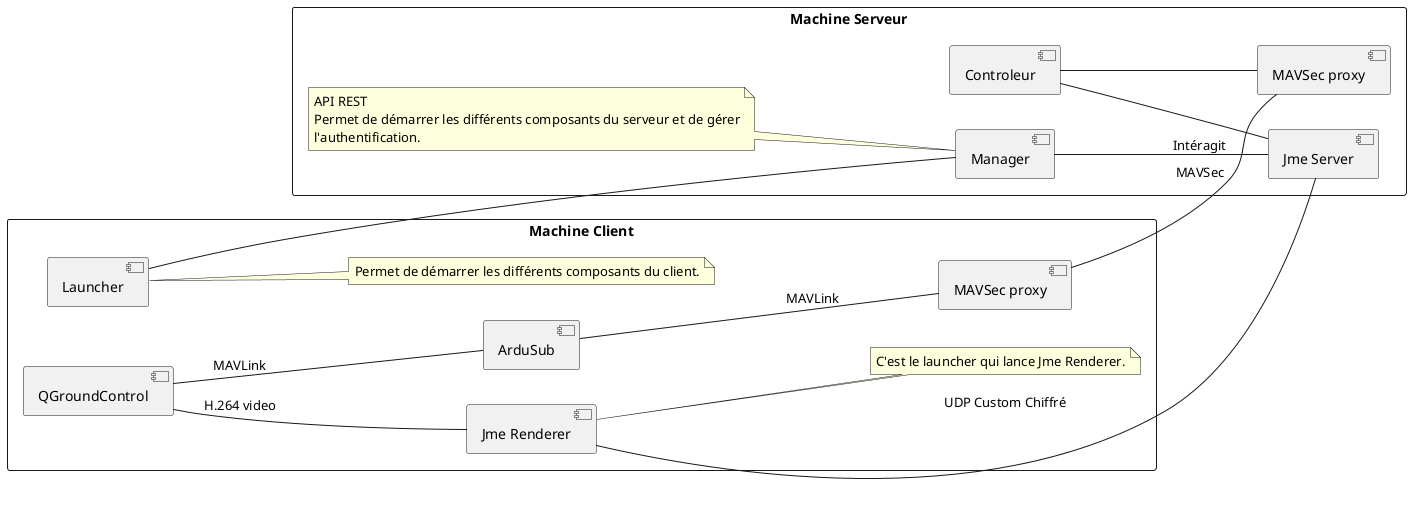 @startuml

left to right direction



rectangle "Machine Client" {
    component Launcher
    component QGroundControl
    component ArduSub
    component "Jme Renderer" as JmeRenderer
    component "MAVSec proxy" as SecProxy1



    note right of Launcher
        Permet de démarrer les différents composants du client.
    end note
    QGroundControl -- ArduSub : MAVLink
    ArduSub -- SecProxy1 : MAVLink
    QGroundControl -down- JmeRenderer : H.264 video
    note right of JmeRenderer
        C'est le launcher qui lance Jme Renderer.
    end note
}




rectangle "Machine Serveur" {
    component "Jme Server" as JmeServer
    component "MAVSec proxy" as SecProxy2
    component "Controleur" as Controller
    component "Manager" as Manager

    note left of Manager
        API REST
        Permet de démarrer les différents composants du serveur et de gérer
        l'authentification.
    end note

    JmeRenderer - JmeServer : UDP Custom Chiffré
    Controller -- JmeServer
    Controller -- SecProxy2
    SecProxy1 -- SecProxy2 : MAVSec
    Launcher -- Manager
    Manager -- JmeServer : Intéragit
}


@enduml
